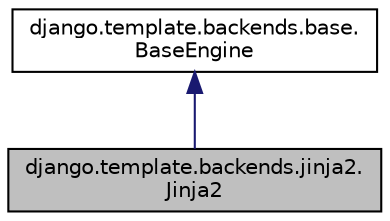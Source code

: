 digraph "django.template.backends.jinja2.Jinja2"
{
 // LATEX_PDF_SIZE
  edge [fontname="Helvetica",fontsize="10",labelfontname="Helvetica",labelfontsize="10"];
  node [fontname="Helvetica",fontsize="10",shape=record];
  Node1 [label="django.template.backends.jinja2.\lJinja2",height=0.2,width=0.4,color="black", fillcolor="grey75", style="filled", fontcolor="black",tooltip=" "];
  Node2 -> Node1 [dir="back",color="midnightblue",fontsize="10",style="solid",fontname="Helvetica"];
  Node2 [label="django.template.backends.base.\lBaseEngine",height=0.2,width=0.4,color="black", fillcolor="white", style="filled",URL="$classdjango_1_1template_1_1backends_1_1base_1_1_base_engine.html",tooltip=" "];
}
